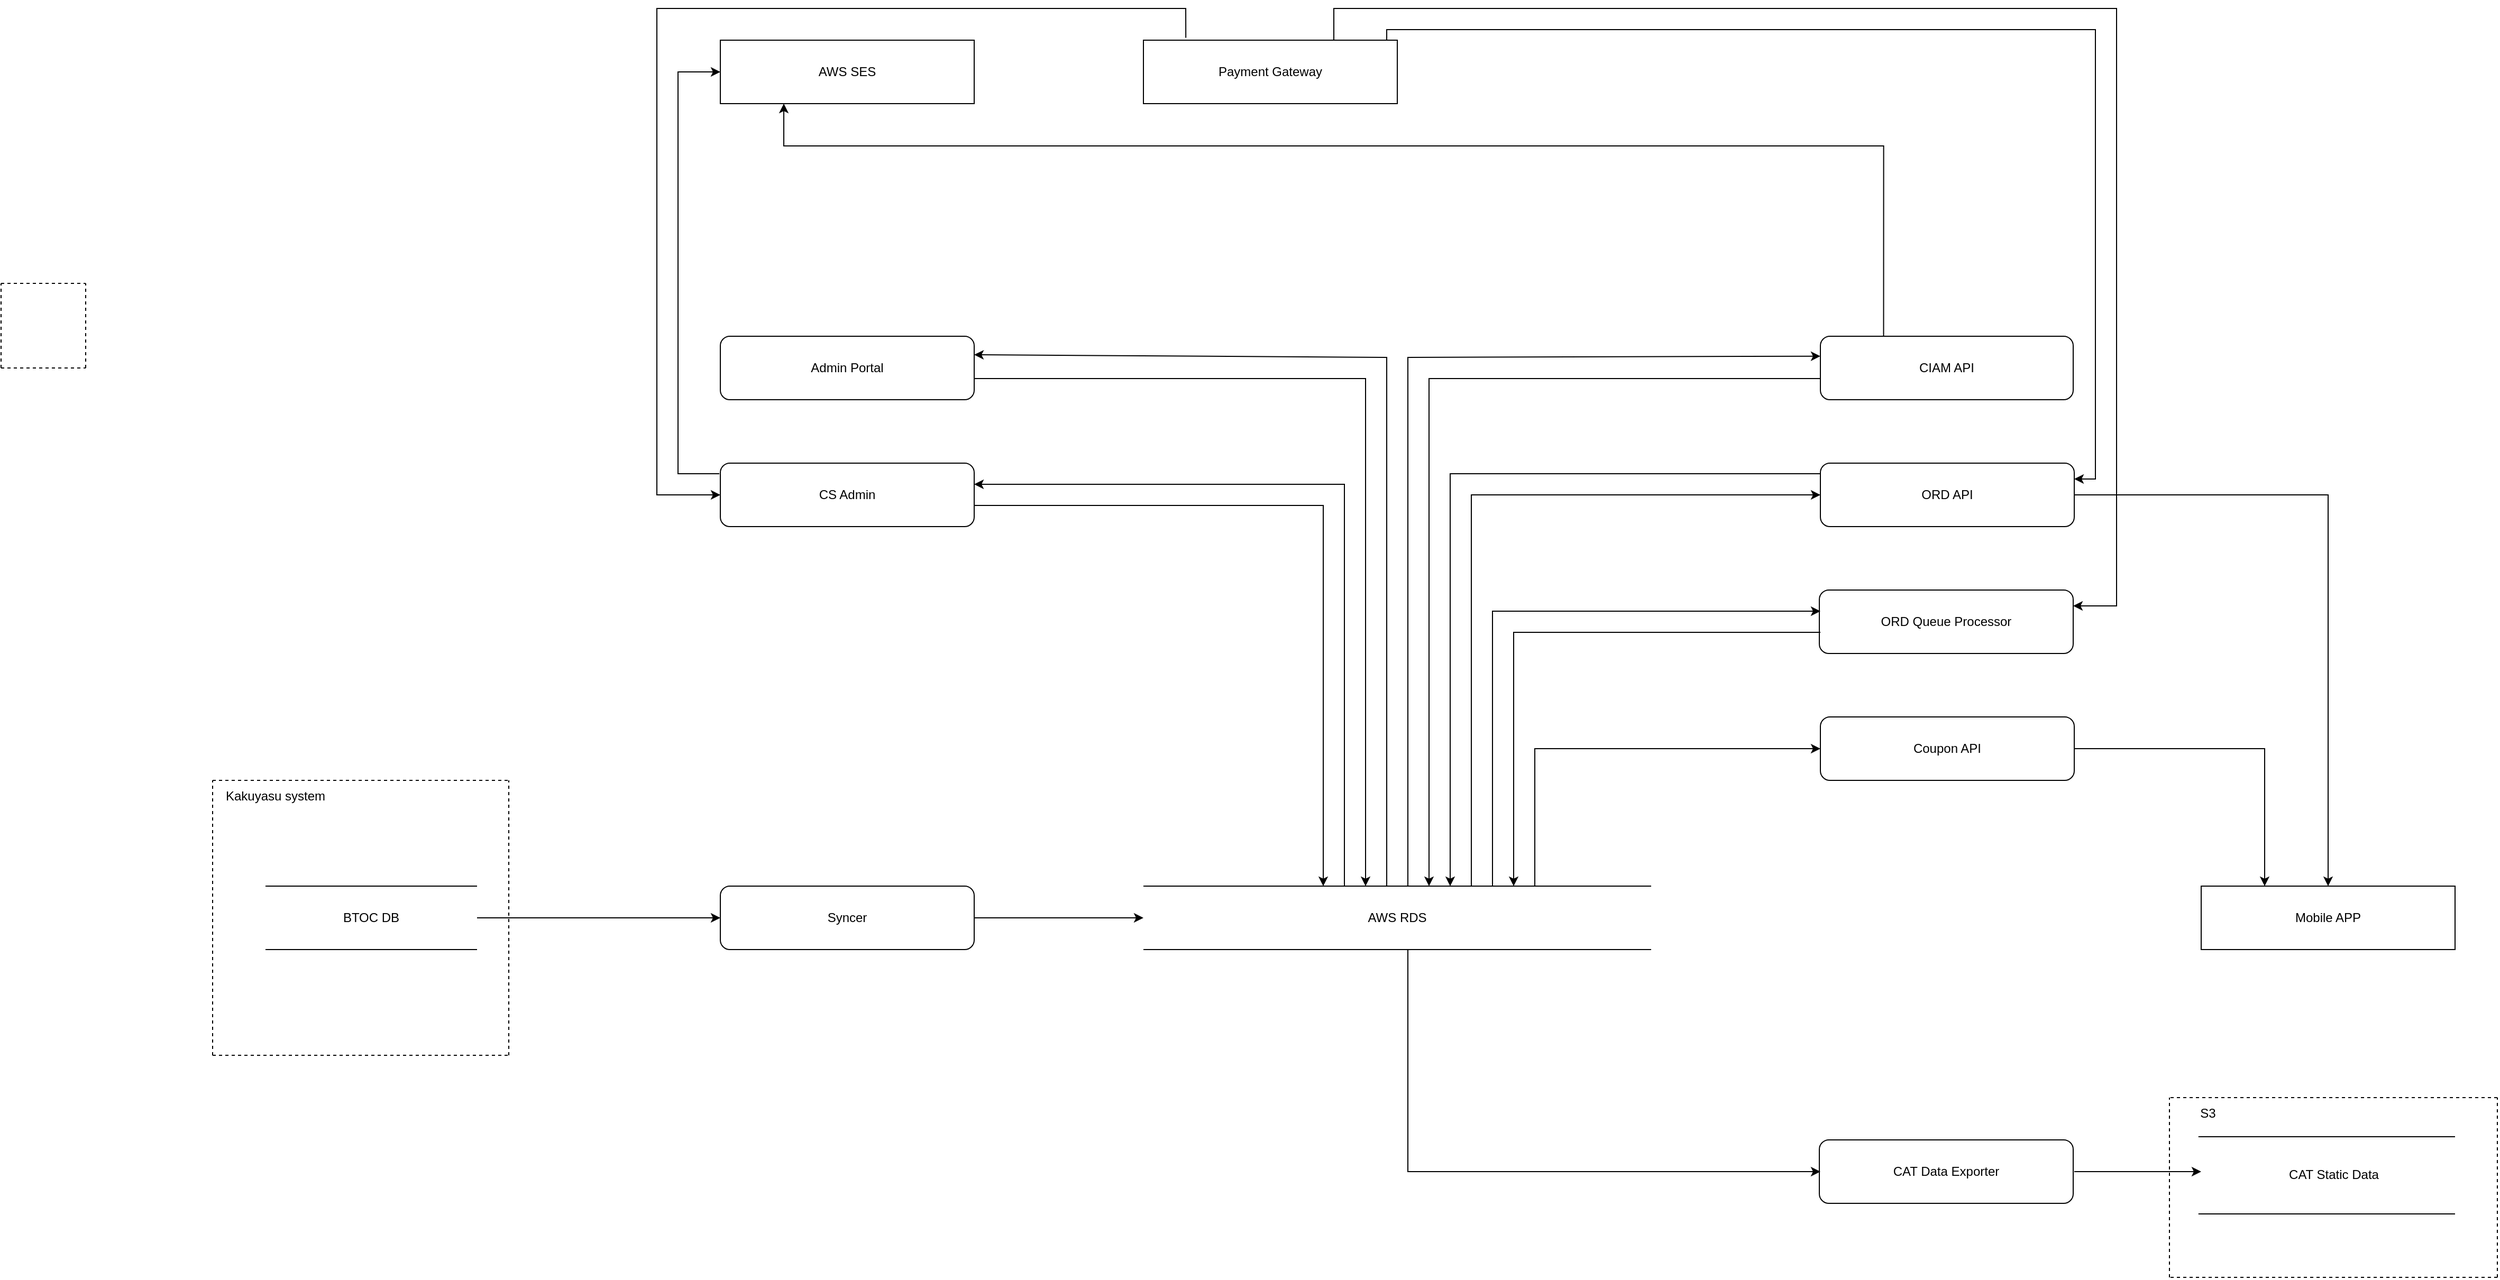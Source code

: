 <mxfile version="21.8.2" type="github">
  <diagram id="C5RBs43oDa-KdzZeNtuy" name="Page-1">
    <mxGraphModel dx="-96" dy="1651" grid="1" gridSize="10" guides="1" tooltips="1" connect="1" arrows="1" fold="1" page="1" pageScale="1" pageWidth="827" pageHeight="1169" math="0" shadow="0">
      <root>
        <mxCell id="WIyWlLk6GJQsqaUBKTNV-0" />
        <mxCell id="WIyWlLk6GJQsqaUBKTNV-1" parent="WIyWlLk6GJQsqaUBKTNV-0" />
        <mxCell id="uPeK7lrKcTbneWnr5-uw-10" value="" style="group" vertex="1" connectable="0" parent="WIyWlLk6GJQsqaUBKTNV-1">
          <mxGeometry x="2480" y="530" width="480" height="60" as="geometry" />
        </mxCell>
        <mxCell id="uPeK7lrKcTbneWnr5-uw-11" value="" style="endArrow=none;html=1;rounded=0;movable=1;resizable=1;rotatable=1;deletable=1;editable=1;locked=0;connectable=1;" edge="1" parent="uPeK7lrKcTbneWnr5-uw-10">
          <mxGeometry width="50" height="50" relative="1" as="geometry">
            <mxPoint as="sourcePoint" />
            <mxPoint x="480.0" as="targetPoint" />
          </mxGeometry>
        </mxCell>
        <mxCell id="uPeK7lrKcTbneWnr5-uw-12" value="" style="endArrow=none;html=1;rounded=0;movable=1;resizable=1;rotatable=1;deletable=1;editable=1;locked=0;connectable=1;" edge="1" parent="uPeK7lrKcTbneWnr5-uw-10">
          <mxGeometry width="50" height="50" relative="1" as="geometry">
            <mxPoint y="60" as="sourcePoint" />
            <mxPoint x="480.0" y="60" as="targetPoint" />
          </mxGeometry>
        </mxCell>
        <mxCell id="uPeK7lrKcTbneWnr5-uw-13" value="AWS RDS" style="text;html=1;strokeColor=none;fillColor=none;align=center;verticalAlign=middle;whiteSpace=wrap;rounded=0;movable=1;resizable=1;rotatable=1;deletable=1;editable=1;locked=0;connectable=1;" vertex="1" parent="uPeK7lrKcTbneWnr5-uw-10">
          <mxGeometry x="120.0" y="15" width="240.0" height="30" as="geometry" />
        </mxCell>
        <mxCell id="uPeK7lrKcTbneWnr5-uw-21" value="" style="group" vertex="1" connectable="0" parent="WIyWlLk6GJQsqaUBKTNV-1">
          <mxGeometry x="3450" y="730" width="310" height="170" as="geometry" />
        </mxCell>
        <mxCell id="uPeK7lrKcTbneWnr5-uw-16" value="" style="endArrow=none;dashed=1;html=1;rounded=0;" edge="1" parent="uPeK7lrKcTbneWnr5-uw-21">
          <mxGeometry width="50" height="50" relative="1" as="geometry">
            <mxPoint x="310" as="sourcePoint" />
            <mxPoint as="targetPoint" />
          </mxGeometry>
        </mxCell>
        <mxCell id="uPeK7lrKcTbneWnr5-uw-18" value="" style="endArrow=none;dashed=1;html=1;rounded=0;" edge="1" parent="uPeK7lrKcTbneWnr5-uw-21">
          <mxGeometry width="50" height="50" relative="1" as="geometry">
            <mxPoint y="170" as="sourcePoint" />
            <mxPoint as="targetPoint" />
          </mxGeometry>
        </mxCell>
        <mxCell id="uPeK7lrKcTbneWnr5-uw-19" value="" style="endArrow=none;dashed=1;html=1;rounded=0;" edge="1" parent="uPeK7lrKcTbneWnr5-uw-21">
          <mxGeometry width="50" height="50" relative="1" as="geometry">
            <mxPoint x="310" y="170" as="sourcePoint" />
            <mxPoint x="310" as="targetPoint" />
          </mxGeometry>
        </mxCell>
        <mxCell id="uPeK7lrKcTbneWnr5-uw-20" value="" style="endArrow=none;dashed=1;html=1;rounded=0;" edge="1" parent="uPeK7lrKcTbneWnr5-uw-21">
          <mxGeometry width="50" height="50" relative="1" as="geometry">
            <mxPoint x="310" y="170" as="sourcePoint" />
            <mxPoint y="170" as="targetPoint" />
          </mxGeometry>
        </mxCell>
        <mxCell id="uPeK7lrKcTbneWnr5-uw-22" value="S3" style="text;html=1;strokeColor=none;fillColor=none;align=center;verticalAlign=middle;whiteSpace=wrap;rounded=0;" vertex="1" parent="uPeK7lrKcTbneWnr5-uw-21">
          <mxGeometry width="72.941" height="30" as="geometry" />
        </mxCell>
        <mxCell id="uPeK7lrKcTbneWnr5-uw-5" value="" style="group" vertex="1" connectable="0" parent="uPeK7lrKcTbneWnr5-uw-21">
          <mxGeometry x="27.41" y="36.96" width="242.59" height="73.04" as="geometry" />
        </mxCell>
        <mxCell id="uPeK7lrKcTbneWnr5-uw-6" value="" style="endArrow=none;html=1;rounded=0;movable=1;resizable=1;rotatable=1;deletable=1;editable=1;locked=0;connectable=1;" edge="1" parent="uPeK7lrKcTbneWnr5-uw-5">
          <mxGeometry width="50" height="50" relative="1" as="geometry">
            <mxPoint as="sourcePoint" />
            <mxPoint x="242.59" as="targetPoint" />
          </mxGeometry>
        </mxCell>
        <mxCell id="uPeK7lrKcTbneWnr5-uw-7" value="" style="endArrow=none;html=1;rounded=0;movable=1;resizable=1;rotatable=1;deletable=1;editable=1;locked=0;connectable=1;" edge="1" parent="uPeK7lrKcTbneWnr5-uw-5">
          <mxGeometry width="50" height="50" relative="1" as="geometry">
            <mxPoint y="73.04" as="sourcePoint" />
            <mxPoint x="242.59" y="73.04" as="targetPoint" />
          </mxGeometry>
        </mxCell>
        <mxCell id="uPeK7lrKcTbneWnr5-uw-8" value="CAT Static Data" style="text;html=1;strokeColor=none;fillColor=none;align=center;verticalAlign=middle;whiteSpace=wrap;rounded=0;movable=1;resizable=1;rotatable=1;deletable=1;editable=1;locked=0;connectable=1;" vertex="1" parent="uPeK7lrKcTbneWnr5-uw-5">
          <mxGeometry x="28.429" y="18.26" width="199.0" height="36.52" as="geometry" />
        </mxCell>
        <mxCell id="uPeK7lrKcTbneWnr5-uw-89" value="" style="group" vertex="1" connectable="0" parent="WIyWlLk6GJQsqaUBKTNV-1">
          <mxGeometry x="1400" y="-40" width="80" height="80" as="geometry" />
        </mxCell>
        <mxCell id="uPeK7lrKcTbneWnr5-uw-85" value="" style="endArrow=none;dashed=1;html=1;rounded=0;" edge="1" parent="uPeK7lrKcTbneWnr5-uw-89">
          <mxGeometry width="50" height="50" relative="1" as="geometry">
            <mxPoint as="sourcePoint" />
            <mxPoint x="80" as="targetPoint" />
          </mxGeometry>
        </mxCell>
        <mxCell id="uPeK7lrKcTbneWnr5-uw-86" value="" style="endArrow=none;dashed=1;html=1;rounded=0;" edge="1" parent="uPeK7lrKcTbneWnr5-uw-89">
          <mxGeometry width="50" height="50" relative="1" as="geometry">
            <mxPoint x="80" y="80" as="sourcePoint" />
            <mxPoint x="80" as="targetPoint" />
          </mxGeometry>
        </mxCell>
        <mxCell id="uPeK7lrKcTbneWnr5-uw-87" value="" style="endArrow=none;dashed=1;html=1;rounded=0;" edge="1" parent="uPeK7lrKcTbneWnr5-uw-89">
          <mxGeometry width="50" height="50" relative="1" as="geometry">
            <mxPoint y="80" as="sourcePoint" />
            <mxPoint x="80" y="80" as="targetPoint" />
          </mxGeometry>
        </mxCell>
        <mxCell id="uPeK7lrKcTbneWnr5-uw-88" value="" style="endArrow=none;dashed=1;html=1;rounded=0;" edge="1" parent="uPeK7lrKcTbneWnr5-uw-89">
          <mxGeometry width="50" height="50" relative="1" as="geometry">
            <mxPoint y="80" as="sourcePoint" />
            <mxPoint as="targetPoint" />
          </mxGeometry>
        </mxCell>
        <mxCell id="uPeK7lrKcTbneWnr5-uw-104" value="" style="group" vertex="1" connectable="0" parent="WIyWlLk6GJQsqaUBKTNV-1">
          <mxGeometry x="1600" y="430" width="280" height="260" as="geometry" />
        </mxCell>
        <mxCell id="uPeK7lrKcTbneWnr5-uw-96" value="" style="group" vertex="1" connectable="0" parent="uPeK7lrKcTbneWnr5-uw-104">
          <mxGeometry width="280" height="260" as="geometry" />
        </mxCell>
        <mxCell id="uPeK7lrKcTbneWnr5-uw-97" value="" style="endArrow=none;dashed=1;html=1;rounded=0;" edge="1" parent="uPeK7lrKcTbneWnr5-uw-96">
          <mxGeometry width="50" height="50" relative="1" as="geometry">
            <mxPoint as="sourcePoint" />
            <mxPoint x="280" as="targetPoint" />
          </mxGeometry>
        </mxCell>
        <mxCell id="uPeK7lrKcTbneWnr5-uw-98" value="" style="endArrow=none;dashed=1;html=1;rounded=0;" edge="1" parent="uPeK7lrKcTbneWnr5-uw-96">
          <mxGeometry width="50" height="50" relative="1" as="geometry">
            <mxPoint x="280" y="260" as="sourcePoint" />
            <mxPoint x="280" as="targetPoint" />
          </mxGeometry>
        </mxCell>
        <mxCell id="uPeK7lrKcTbneWnr5-uw-99" value="" style="endArrow=none;dashed=1;html=1;rounded=0;" edge="1" parent="uPeK7lrKcTbneWnr5-uw-96">
          <mxGeometry width="50" height="50" relative="1" as="geometry">
            <mxPoint y="260" as="sourcePoint" />
            <mxPoint x="280" y="260" as="targetPoint" />
          </mxGeometry>
        </mxCell>
        <mxCell id="uPeK7lrKcTbneWnr5-uw-100" value="" style="endArrow=none;dashed=1;html=1;rounded=0;" edge="1" parent="uPeK7lrKcTbneWnr5-uw-96">
          <mxGeometry width="50" height="50" relative="1" as="geometry">
            <mxPoint y="260" as="sourcePoint" />
            <mxPoint as="targetPoint" />
          </mxGeometry>
        </mxCell>
        <mxCell id="uPeK7lrKcTbneWnr5-uw-103" value="Kakuyasu system" style="text;html=1;strokeColor=none;fillColor=none;align=center;verticalAlign=middle;whiteSpace=wrap;rounded=0;" vertex="1" parent="uPeK7lrKcTbneWnr5-uw-96">
          <mxGeometry width="119" height="30" as="geometry" />
        </mxCell>
        <mxCell id="uPeK7lrKcTbneWnr5-uw-4" value="" style="group" vertex="1" connectable="0" parent="uPeK7lrKcTbneWnr5-uw-96">
          <mxGeometry x="50" y="100" width="200" height="60" as="geometry" />
        </mxCell>
        <mxCell id="uPeK7lrKcTbneWnr5-uw-1" value="" style="endArrow=none;html=1;rounded=0;movable=1;resizable=1;rotatable=1;deletable=1;editable=1;locked=0;connectable=1;" edge="1" parent="uPeK7lrKcTbneWnr5-uw-4">
          <mxGeometry width="50" height="50" relative="1" as="geometry">
            <mxPoint as="sourcePoint" />
            <mxPoint x="200" as="targetPoint" />
          </mxGeometry>
        </mxCell>
        <mxCell id="uPeK7lrKcTbneWnr5-uw-2" value="" style="endArrow=none;html=1;rounded=0;movable=1;resizable=1;rotatable=1;deletable=1;editable=1;locked=0;connectable=1;" edge="1" parent="uPeK7lrKcTbneWnr5-uw-4">
          <mxGeometry width="50" height="50" relative="1" as="geometry">
            <mxPoint y="60" as="sourcePoint" />
            <mxPoint x="200" y="60" as="targetPoint" />
          </mxGeometry>
        </mxCell>
        <mxCell id="uPeK7lrKcTbneWnr5-uw-3" value="BTOC DB" style="text;html=1;strokeColor=none;fillColor=none;align=center;verticalAlign=middle;whiteSpace=wrap;rounded=0;movable=1;resizable=1;rotatable=1;deletable=1;editable=1;locked=0;connectable=1;" vertex="1" parent="uPeK7lrKcTbneWnr5-uw-4">
          <mxGeometry x="50" y="15" width="100" height="30" as="geometry" />
        </mxCell>
        <mxCell id="uPeK7lrKcTbneWnr5-uw-107" value="Syncer" style="rounded=1;whiteSpace=wrap;html=1;" vertex="1" parent="WIyWlLk6GJQsqaUBKTNV-1">
          <mxGeometry x="2080" y="530" width="240" height="60" as="geometry" />
        </mxCell>
        <mxCell id="uPeK7lrKcTbneWnr5-uw-119" value="" style="endArrow=classic;html=1;rounded=0;" edge="1" parent="WIyWlLk6GJQsqaUBKTNV-1">
          <mxGeometry width="50" height="50" relative="1" as="geometry">
            <mxPoint x="2320" y="560" as="sourcePoint" />
            <mxPoint x="2480" y="560" as="targetPoint" />
          </mxGeometry>
        </mxCell>
        <mxCell id="uPeK7lrKcTbneWnr5-uw-233" style="edgeStyle=orthogonalEdgeStyle;rounded=0;orthogonalLoop=1;jettySize=auto;html=1;exitX=0.25;exitY=0;exitDx=0;exitDy=0;entryX=0.25;entryY=1;entryDx=0;entryDy=0;" edge="1" parent="WIyWlLk6GJQsqaUBKTNV-1" source="uPeK7lrKcTbneWnr5-uw-147" target="uPeK7lrKcTbneWnr5-uw-156">
          <mxGeometry relative="1" as="geometry">
            <Array as="points">
              <mxPoint x="3180" y="-170" />
              <mxPoint x="2140" y="-170" />
            </Array>
          </mxGeometry>
        </mxCell>
        <mxCell id="uPeK7lrKcTbneWnr5-uw-147" value="CIAM API" style="rounded=1;whiteSpace=wrap;html=1;" vertex="1" parent="WIyWlLk6GJQsqaUBKTNV-1">
          <mxGeometry x="3120" y="10" width="239" height="60" as="geometry" />
        </mxCell>
        <mxCell id="uPeK7lrKcTbneWnr5-uw-156" value="AWS SES" style="rounded=0;whiteSpace=wrap;html=1;" vertex="1" parent="WIyWlLk6GJQsqaUBKTNV-1">
          <mxGeometry x="2080" y="-270" width="240" height="60" as="geometry" />
        </mxCell>
        <mxCell id="uPeK7lrKcTbneWnr5-uw-241" style="edgeStyle=orthogonalEdgeStyle;rounded=0;orthogonalLoop=1;jettySize=auto;html=1;exitX=1;exitY=0.5;exitDx=0;exitDy=0;entryX=0.5;entryY=0;entryDx=0;entryDy=0;jumpStyle=arc;jumpSize=10;" edge="1" parent="WIyWlLk6GJQsqaUBKTNV-1" source="uPeK7lrKcTbneWnr5-uw-158" target="uPeK7lrKcTbneWnr5-uw-162">
          <mxGeometry relative="1" as="geometry" />
        </mxCell>
        <mxCell id="uPeK7lrKcTbneWnr5-uw-158" value="ORD API" style="rounded=1;whiteSpace=wrap;html=1;" vertex="1" parent="WIyWlLk6GJQsqaUBKTNV-1">
          <mxGeometry x="3120" y="130" width="240" height="60" as="geometry" />
        </mxCell>
        <mxCell id="uPeK7lrKcTbneWnr5-uw-162" value="Mobile APP" style="rounded=0;whiteSpace=wrap;html=1;" vertex="1" parent="WIyWlLk6GJQsqaUBKTNV-1">
          <mxGeometry x="3480" y="530" width="240" height="60" as="geometry" />
        </mxCell>
        <mxCell id="uPeK7lrKcTbneWnr5-uw-240" style="edgeStyle=orthogonalEdgeStyle;rounded=0;orthogonalLoop=1;jettySize=auto;html=1;exitX=1;exitY=0.5;exitDx=0;exitDy=0;entryX=0.25;entryY=0;entryDx=0;entryDy=0;" edge="1" parent="WIyWlLk6GJQsqaUBKTNV-1" source="uPeK7lrKcTbneWnr5-uw-166" target="uPeK7lrKcTbneWnr5-uw-162">
          <mxGeometry relative="1" as="geometry" />
        </mxCell>
        <mxCell id="uPeK7lrKcTbneWnr5-uw-166" value="Coupon API" style="rounded=1;whiteSpace=wrap;html=1;" vertex="1" parent="WIyWlLk6GJQsqaUBKTNV-1">
          <mxGeometry x="3120" y="370" width="240" height="60" as="geometry" />
        </mxCell>
        <mxCell id="uPeK7lrKcTbneWnr5-uw-170" value="CAT Data Exporter" style="rounded=1;whiteSpace=wrap;html=1;" vertex="1" parent="WIyWlLk6GJQsqaUBKTNV-1">
          <mxGeometry x="3119" y="770" width="240" height="60" as="geometry" />
        </mxCell>
        <mxCell id="uPeK7lrKcTbneWnr5-uw-237" style="edgeStyle=orthogonalEdgeStyle;rounded=0;orthogonalLoop=1;jettySize=auto;html=1;exitX=0.25;exitY=0;exitDx=0;exitDy=0;entryX=1;entryY=0.25;entryDx=0;entryDy=0;" edge="1" parent="WIyWlLk6GJQsqaUBKTNV-1" source="uPeK7lrKcTbneWnr5-uw-176" target="uPeK7lrKcTbneWnr5-uw-158">
          <mxGeometry relative="1" as="geometry">
            <Array as="points">
              <mxPoint x="2710" y="-270" />
              <mxPoint x="2710" y="-280" />
              <mxPoint x="3380" y="-280" />
              <mxPoint x="3380" y="145" />
            </Array>
          </mxGeometry>
        </mxCell>
        <mxCell id="uPeK7lrKcTbneWnr5-uw-238" style="edgeStyle=orthogonalEdgeStyle;rounded=0;orthogonalLoop=1;jettySize=auto;html=1;exitX=0.75;exitY=0;exitDx=0;exitDy=0;entryX=1;entryY=0.25;entryDx=0;entryDy=0;" edge="1" parent="WIyWlLk6GJQsqaUBKTNV-1" source="uPeK7lrKcTbneWnr5-uw-176" target="uPeK7lrKcTbneWnr5-uw-234">
          <mxGeometry relative="1" as="geometry">
            <Array as="points">
              <mxPoint x="2660" y="-300" />
              <mxPoint x="3400" y="-300" />
              <mxPoint x="3400" y="265" />
            </Array>
          </mxGeometry>
        </mxCell>
        <mxCell id="uPeK7lrKcTbneWnr5-uw-176" value="Payment Gateway" style="rounded=0;whiteSpace=wrap;html=1;" vertex="1" parent="WIyWlLk6GJQsqaUBKTNV-1">
          <mxGeometry x="2480" y="-270" width="240" height="60" as="geometry" />
        </mxCell>
        <mxCell id="uPeK7lrKcTbneWnr5-uw-182" value="" style="endArrow=classic;html=1;rounded=0;entryX=0;entryY=0.5;entryDx=0;entryDy=0;" edge="1" parent="WIyWlLk6GJQsqaUBKTNV-1" target="uPeK7lrKcTbneWnr5-uw-107">
          <mxGeometry width="50" height="50" relative="1" as="geometry">
            <mxPoint x="1850" y="560" as="sourcePoint" />
            <mxPoint x="1960" y="569" as="targetPoint" />
          </mxGeometry>
        </mxCell>
        <mxCell id="uPeK7lrKcTbneWnr5-uw-183" value="CS Admin" style="rounded=1;whiteSpace=wrap;html=1;" vertex="1" parent="WIyWlLk6GJQsqaUBKTNV-1">
          <mxGeometry x="2080" y="130" width="240" height="60" as="geometry" />
        </mxCell>
        <mxCell id="uPeK7lrKcTbneWnr5-uw-184" value="Admin Portal" style="rounded=1;whiteSpace=wrap;html=1;" vertex="1" parent="WIyWlLk6GJQsqaUBKTNV-1">
          <mxGeometry x="2080" y="10" width="240" height="60" as="geometry" />
        </mxCell>
        <mxCell id="uPeK7lrKcTbneWnr5-uw-219" value="" style="endArrow=classic;html=1;rounded=0;entryX=0;entryY=0.314;entryDx=0;entryDy=0;entryPerimeter=0;" edge="1" parent="WIyWlLk6GJQsqaUBKTNV-1" target="uPeK7lrKcTbneWnr5-uw-147">
          <mxGeometry width="50" height="50" relative="1" as="geometry">
            <mxPoint x="2730" y="530" as="sourcePoint" />
            <mxPoint x="2780" y="480" as="targetPoint" />
            <Array as="points">
              <mxPoint x="2730" y="30" />
            </Array>
          </mxGeometry>
        </mxCell>
        <mxCell id="uPeK7lrKcTbneWnr5-uw-220" value="" style="endArrow=classic;html=1;rounded=0;" edge="1" parent="WIyWlLk6GJQsqaUBKTNV-1">
          <mxGeometry width="50" height="50" relative="1" as="geometry">
            <mxPoint x="3120" y="50" as="sourcePoint" />
            <mxPoint x="2750" y="530" as="targetPoint" />
            <Array as="points">
              <mxPoint x="2750" y="50" />
            </Array>
          </mxGeometry>
        </mxCell>
        <mxCell id="uPeK7lrKcTbneWnr5-uw-221" value="" style="endArrow=classic;html=1;rounded=0;exitX=0.002;exitY=0.167;exitDx=0;exitDy=0;exitPerimeter=0;" edge="1" parent="WIyWlLk6GJQsqaUBKTNV-1" source="uPeK7lrKcTbneWnr5-uw-158">
          <mxGeometry width="50" height="50" relative="1" as="geometry">
            <mxPoint x="2830" y="300" as="sourcePoint" />
            <mxPoint x="2770" y="530" as="targetPoint" />
            <Array as="points">
              <mxPoint x="2770" y="140" />
            </Array>
          </mxGeometry>
        </mxCell>
        <mxCell id="uPeK7lrKcTbneWnr5-uw-222" value="" style="endArrow=classic;html=1;rounded=0;entryX=0;entryY=0.5;entryDx=0;entryDy=0;" edge="1" parent="WIyWlLk6GJQsqaUBKTNV-1" target="uPeK7lrKcTbneWnr5-uw-158">
          <mxGeometry width="50" height="50" relative="1" as="geometry">
            <mxPoint x="2790" y="530" as="sourcePoint" />
            <mxPoint x="2840" y="480" as="targetPoint" />
            <Array as="points">
              <mxPoint x="2790" y="160" />
            </Array>
          </mxGeometry>
        </mxCell>
        <mxCell id="uPeK7lrKcTbneWnr5-uw-223" value="" style="endArrow=classic;html=1;rounded=0;" edge="1" parent="WIyWlLk6GJQsqaUBKTNV-1">
          <mxGeometry width="50" height="50" relative="1" as="geometry">
            <mxPoint x="2850" y="530" as="sourcePoint" />
            <mxPoint x="3120" y="400" as="targetPoint" />
            <Array as="points">
              <mxPoint x="2850" y="400" />
            </Array>
          </mxGeometry>
        </mxCell>
        <mxCell id="uPeK7lrKcTbneWnr5-uw-224" value="" style="endArrow=classic;html=1;rounded=0;entryX=1;entryY=0.25;entryDx=0;entryDy=0;" edge="1" parent="WIyWlLk6GJQsqaUBKTNV-1">
          <mxGeometry width="50" height="50" relative="1" as="geometry">
            <mxPoint x="2710" y="530" as="sourcePoint" />
            <mxPoint x="2320" y="27.5" as="targetPoint" />
            <Array as="points">
              <mxPoint x="2710" y="30" />
            </Array>
          </mxGeometry>
        </mxCell>
        <mxCell id="uPeK7lrKcTbneWnr5-uw-225" value="" style="endArrow=classic;html=1;rounded=0;" edge="1" parent="WIyWlLk6GJQsqaUBKTNV-1">
          <mxGeometry width="50" height="50" relative="1" as="geometry">
            <mxPoint x="2320" y="50" as="sourcePoint" />
            <mxPoint x="2690" y="530" as="targetPoint" />
            <Array as="points">
              <mxPoint x="2690" y="50" />
            </Array>
          </mxGeometry>
        </mxCell>
        <mxCell id="uPeK7lrKcTbneWnr5-uw-226" value="" style="endArrow=classic;html=1;rounded=0;entryX=1;entryY=0.25;entryDx=0;entryDy=0;" edge="1" parent="WIyWlLk6GJQsqaUBKTNV-1">
          <mxGeometry width="50" height="50" relative="1" as="geometry">
            <mxPoint x="2670" y="530" as="sourcePoint" />
            <mxPoint x="2320" y="150" as="targetPoint" />
            <Array as="points">
              <mxPoint x="2670" y="150" />
            </Array>
          </mxGeometry>
        </mxCell>
        <mxCell id="uPeK7lrKcTbneWnr5-uw-227" value="" style="endArrow=classic;html=1;rounded=0;" edge="1" parent="WIyWlLk6GJQsqaUBKTNV-1">
          <mxGeometry width="50" height="50" relative="1" as="geometry">
            <mxPoint x="2320" y="170" as="sourcePoint" />
            <mxPoint x="2650" y="530" as="targetPoint" />
            <Array as="points">
              <mxPoint x="2650" y="170" />
            </Array>
          </mxGeometry>
        </mxCell>
        <mxCell id="uPeK7lrKcTbneWnr5-uw-228" value="" style="endArrow=classic;html=1;rounded=0;" edge="1" parent="WIyWlLk6GJQsqaUBKTNV-1">
          <mxGeometry width="50" height="50" relative="1" as="geometry">
            <mxPoint x="2730" y="590" as="sourcePoint" />
            <mxPoint x="3120" y="800" as="targetPoint" />
            <Array as="points">
              <mxPoint x="2730" y="800" />
            </Array>
          </mxGeometry>
        </mxCell>
        <mxCell id="uPeK7lrKcTbneWnr5-uw-229" value="" style="endArrow=classic;html=1;rounded=0;" edge="1" parent="WIyWlLk6GJQsqaUBKTNV-1">
          <mxGeometry width="50" height="50" relative="1" as="geometry">
            <mxPoint x="3360" y="800" as="sourcePoint" />
            <mxPoint x="3480" y="800" as="targetPoint" />
          </mxGeometry>
        </mxCell>
        <mxCell id="uPeK7lrKcTbneWnr5-uw-230" value="" style="endArrow=classic;html=1;rounded=0;entryX=0;entryY=0.5;entryDx=0;entryDy=0;exitX=-0.004;exitY=0.167;exitDx=0;exitDy=0;exitPerimeter=0;" edge="1" parent="WIyWlLk6GJQsqaUBKTNV-1" source="uPeK7lrKcTbneWnr5-uw-183" target="uPeK7lrKcTbneWnr5-uw-156">
          <mxGeometry width="50" height="50" relative="1" as="geometry">
            <mxPoint x="2080" y="160" as="sourcePoint" />
            <mxPoint x="2130" y="110" as="targetPoint" />
            <Array as="points">
              <mxPoint x="2040" y="140" />
              <mxPoint x="2040" y="-240" />
            </Array>
          </mxGeometry>
        </mxCell>
        <mxCell id="uPeK7lrKcTbneWnr5-uw-231" value="" style="endArrow=classic;html=1;rounded=0;entryX=0.167;entryY=-0.037;entryDx=0;entryDy=0;entryPerimeter=0;exitX=0.167;exitY=-0.037;exitDx=0;exitDy=0;exitPerimeter=0;" edge="1" parent="WIyWlLk6GJQsqaUBKTNV-1" source="uPeK7lrKcTbneWnr5-uw-176">
          <mxGeometry width="50" height="50" relative="1" as="geometry">
            <mxPoint x="2130" y="110" as="sourcePoint" />
            <mxPoint x="2080" y="160" as="targetPoint" />
            <Array as="points">
              <mxPoint x="2520" y="-300" />
              <mxPoint x="2020" y="-300" />
              <mxPoint x="2020" y="160" />
            </Array>
          </mxGeometry>
        </mxCell>
        <mxCell id="uPeK7lrKcTbneWnr5-uw-234" value="ORD Queue Processor" style="rounded=1;whiteSpace=wrap;html=1;" vertex="1" parent="WIyWlLk6GJQsqaUBKTNV-1">
          <mxGeometry x="3119" y="250" width="240" height="60" as="geometry" />
        </mxCell>
        <mxCell id="uPeK7lrKcTbneWnr5-uw-235" value="" style="endArrow=classic;html=1;rounded=0;entryX=0;entryY=0.5;entryDx=0;entryDy=0;" edge="1" parent="WIyWlLk6GJQsqaUBKTNV-1">
          <mxGeometry width="50" height="50" relative="1" as="geometry">
            <mxPoint x="2810" y="530" as="sourcePoint" />
            <mxPoint x="3120.0" y="270" as="targetPoint" />
            <Array as="points">
              <mxPoint x="2810" y="270" />
            </Array>
          </mxGeometry>
        </mxCell>
        <mxCell id="uPeK7lrKcTbneWnr5-uw-236" value="" style="endArrow=classic;html=1;rounded=0;" edge="1" parent="WIyWlLk6GJQsqaUBKTNV-1">
          <mxGeometry width="50" height="50" relative="1" as="geometry">
            <mxPoint x="3120" y="290" as="sourcePoint" />
            <mxPoint x="2830" y="530" as="targetPoint" />
            <Array as="points">
              <mxPoint x="2830" y="290" />
            </Array>
          </mxGeometry>
        </mxCell>
      </root>
    </mxGraphModel>
  </diagram>
</mxfile>
